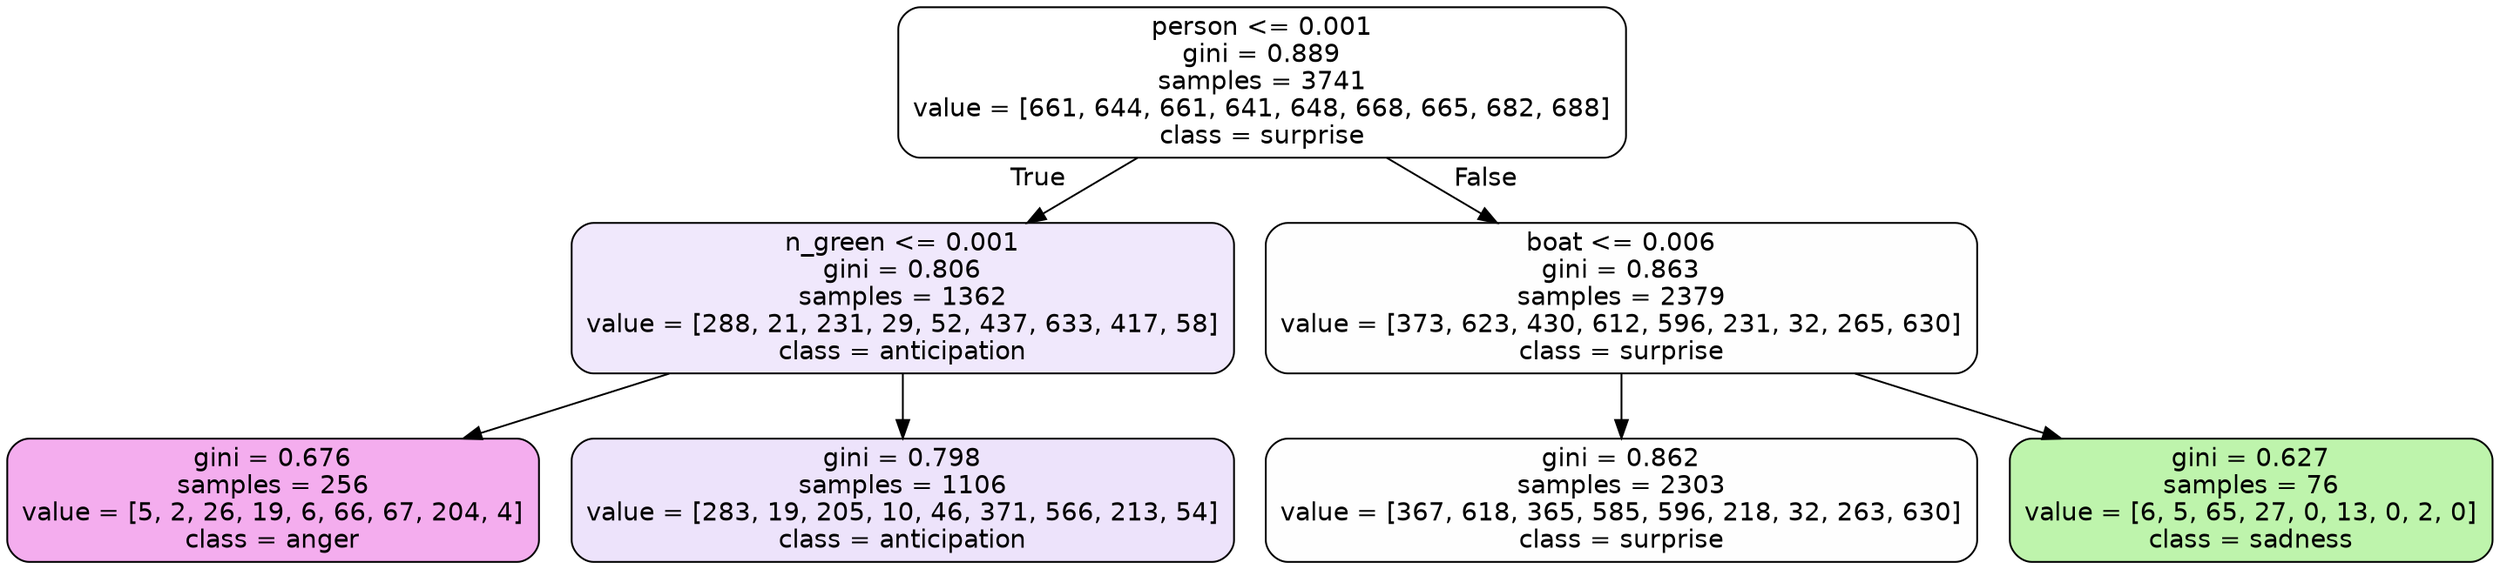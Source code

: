 digraph Tree {
node [shape=box, style="filled, rounded", color="black", fontname=helvetica] ;
edge [fontname=helvetica] ;
0 [label="person <= 0.001\ngini = 0.889\nsamples = 3741\nvalue = [661, 644, 661, 641, 648, 668, 665, 682, 688]\nclass = surprise", fillcolor="#e5396400"] ;
1 [label="n_green <= 0.001\ngini = 0.806\nsamples = 1362\nvalue = [288, 21, 231, 29, 52, 437, 633, 417, 58]\nclass = anticipation", fillcolor="#8139e51d"] ;
0 -> 1 [labeldistance=2.5, labelangle=45, headlabel="True"] ;
2 [label="gini = 0.676\nsamples = 256\nvalue = [5, 2, 26, 19, 6, 66, 67, 204, 4]\nclass = anger", fillcolor="#e539d769"] ;
1 -> 2 ;
3 [label="gini = 0.798\nsamples = 1106\nvalue = [283, 19, 205, 10, 46, 371, 566, 213, 54]\nclass = anticipation", fillcolor="#8139e524"] ;
1 -> 3 ;
4 [label="boat <= 0.006\ngini = 0.863\nsamples = 2379\nvalue = [373, 623, 430, 612, 596, 231, 32, 265, 630]\nclass = surprise", fillcolor="#e5396401"] ;
0 -> 4 [labeldistance=2.5, labelangle=-45, headlabel="False"] ;
5 [label="gini = 0.862\nsamples = 2303\nvalue = [367, 618, 365, 585, 596, 218, 32, 263, 630]\nclass = surprise", fillcolor="#e5396401"] ;
4 -> 5 ;
6 [label="gini = 0.627\nsamples = 76\nvalue = [6, 5, 65, 27, 0, 13, 0, 2, 0]\nclass = sadness", fillcolor="#64e5396a"] ;
4 -> 6 ;
}